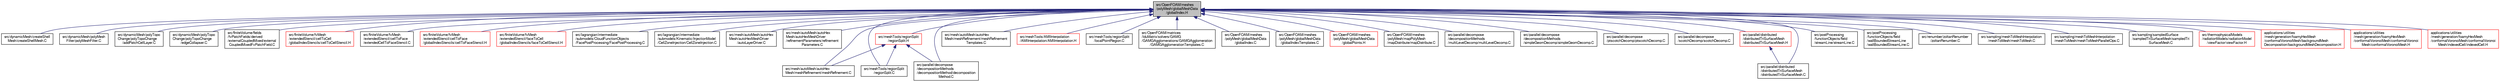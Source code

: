 digraph "src/OpenFOAM/meshes/polyMesh/globalMeshData/globalIndex.H"
{
  bgcolor="transparent";
  edge [fontname="FreeSans",fontsize="10",labelfontname="FreeSans",labelfontsize="10"];
  node [fontname="FreeSans",fontsize="10",shape=record];
  Node71 [label="src/OpenFOAM/meshes\l/polyMesh/globalMeshData\l/globalIndex.H",height=0.2,width=0.4,color="black", fillcolor="grey75", style="filled", fontcolor="black"];
  Node71 -> Node72 [dir="back",color="midnightblue",fontsize="10",style="solid",fontname="FreeSans"];
  Node72 [label="src/dynamicMesh/createShell\lMesh/createShellMesh.C",height=0.2,width=0.4,color="black",URL="$a00395.html"];
  Node71 -> Node73 [dir="back",color="midnightblue",fontsize="10",style="solid",fontname="FreeSans"];
  Node73 [label="src/dynamicMesh/polyMesh\lFilter/polyMeshFilter.C",height=0.2,width=0.4,color="black",URL="$a00656.html"];
  Node71 -> Node74 [dir="back",color="midnightblue",fontsize="10",style="solid",fontname="FreeSans"];
  Node74 [label="src/dynamicMesh/polyTopo\lChange/polyTopoChange\l/addPatchCellLayer.C",height=0.2,width=0.4,color="black",URL="$a00698.html"];
  Node71 -> Node75 [dir="back",color="midnightblue",fontsize="10",style="solid",fontname="FreeSans"];
  Node75 [label="src/dynamicMesh/polyTopo\lChange/polyTopoChange\l/edgeCollapser.C",height=0.2,width=0.4,color="black",URL="$a00716.html"];
  Node71 -> Node76 [dir="back",color="midnightblue",fontsize="10",style="solid",fontname="FreeSans"];
  Node76 [label="src/finiteVolume/fields\l/fvPatchFields/derived\l/externalCoupledMixed/external\lCoupledMixedFvPatchField.C",height=0.2,width=0.4,color="black",URL="$a01823.html"];
  Node71 -> Node77 [dir="back",color="midnightblue",fontsize="10",style="solid",fontname="FreeSans"];
  Node77 [label="src/finiteVolume/fvMesh\l/extendedStencil/cellToCell\l/globalIndexStencils/cellToCellStencil.H",height=0.2,width=0.4,color="red",URL="$a03350.html"];
  Node71 -> Node96 [dir="back",color="midnightblue",fontsize="10",style="solid",fontname="FreeSans"];
  Node96 [label="src/finiteVolume/fvMesh\l/extendedStencil/cellToFace\l/extendedCellToFaceStencil.C",height=0.2,width=0.4,color="black",URL="$a03383.html"];
  Node71 -> Node97 [dir="back",color="midnightblue",fontsize="10",style="solid",fontname="FreeSans"];
  Node97 [label="src/finiteVolume/fvMesh\l/extendedStencil/cellToFace\l/globalIndexStencils/cellToFaceStencil.H",height=0.2,width=0.4,color="red",URL="$a03416.html"];
  Node71 -> Node135 [dir="back",color="midnightblue",fontsize="10",style="solid",fontname="FreeSans"];
  Node135 [label="src/finiteVolume/fvMesh\l/extendedStencil/faceToCell\l/globalIndexStencils/faceToCellStencil.H",height=0.2,width=0.4,color="red",URL="$a03515.html"];
  Node71 -> Node142 [dir="back",color="midnightblue",fontsize="10",style="solid",fontname="FreeSans"];
  Node142 [label="src/lagrangian/intermediate\l/submodels/CloudFunctionObjects\l/FacePostProcessing/FacePostProcessing.C",height=0.2,width=0.4,color="black",URL="$a05555.html"];
  Node71 -> Node143 [dir="back",color="midnightblue",fontsize="10",style="solid",fontname="FreeSans"];
  Node143 [label="src/lagrangian/intermediate\l/submodels/Kinematic/InjectionModel\l/CellZoneInjection/CellZoneInjection.C",height=0.2,width=0.4,color="black",URL="$a05705.html"];
  Node71 -> Node144 [dir="back",color="midnightblue",fontsize="10",style="solid",fontname="FreeSans"];
  Node144 [label="src/mesh/autoMesh/autoHex\lMesh/autoHexMeshDriver\l/autoLayerDriver.C",height=0.2,width=0.4,color="black",URL="$a06833.html",tooltip="All to do with adding cell layers. "];
  Node71 -> Node145 [dir="back",color="midnightblue",fontsize="10",style="solid",fontname="FreeSans"];
  Node145 [label="src/mesh/autoMesh/autoHex\lMesh/autoHexMeshDriver\l/refinementParameters/refinement\lParameters.C",height=0.2,width=0.4,color="black",URL="$a06875.html"];
  Node71 -> Node146 [dir="back",color="midnightblue",fontsize="10",style="solid",fontname="FreeSans"];
  Node146 [label="src/mesh/autoMesh/autoHex\lMesh/meshRefinement/meshRefinement.C",height=0.2,width=0.4,color="black",URL="$a06917.html"];
  Node71 -> Node147 [dir="back",color="midnightblue",fontsize="10",style="solid",fontname="FreeSans"];
  Node147 [label="src/mesh/autoMesh/autoHex\lMesh/meshRefinement/meshRefinement\lTemplates.C",height=0.2,width=0.4,color="black",URL="$a06935.html"];
  Node71 -> Node148 [dir="back",color="midnightblue",fontsize="10",style="solid",fontname="FreeSans"];
  Node148 [label="src/meshTools/AMIInterpolation\l/AMIInterpolation/AMIInterpolation.H",height=0.2,width=0.4,color="red",URL="$a07241.html"];
  Node71 -> Node492 [dir="back",color="midnightblue",fontsize="10",style="solid",fontname="FreeSans"];
  Node492 [label="src/meshTools/regionSplit\l/localPointRegion.C",height=0.2,width=0.4,color="black",URL="$a07763.html"];
  Node71 -> Node493 [dir="back",color="midnightblue",fontsize="10",style="solid",fontname="FreeSans"];
  Node493 [label="src/meshTools/regionSplit\l/regionSplit.H",height=0.2,width=0.4,color="red",URL="$a07772.html"];
  Node493 -> Node146 [dir="back",color="midnightblue",fontsize="10",style="solid",fontname="FreeSans"];
  Node493 -> Node495 [dir="back",color="midnightblue",fontsize="10",style="solid",fontname="FreeSans"];
  Node495 [label="src/meshTools/regionSplit\l/regionSplit.C",height=0.2,width=0.4,color="black",URL="$a07769.html"];
  Node493 -> Node497 [dir="back",color="midnightblue",fontsize="10",style="solid",fontname="FreeSans"];
  Node497 [label="src/parallel/decompose\l/decompositionMethods\l/decompositionMethod/decomposition\lMethod.C",height=0.2,width=0.4,color="black",URL="$a12980.html"];
  Node71 -> Node495 [dir="back",color="midnightblue",fontsize="10",style="solid",fontname="FreeSans"];
  Node71 -> Node502 [dir="back",color="midnightblue",fontsize="10",style="solid",fontname="FreeSans"];
  Node502 [label="src/OpenFOAM/matrices\l/lduMatrix/solvers/GAMG\l/GAMGAgglomerations/GAMGAgglomeration\l/GAMGAgglomerationTemplates.C",height=0.2,width=0.4,color="black",URL="$a10835.html"];
  Node71 -> Node503 [dir="back",color="midnightblue",fontsize="10",style="solid",fontname="FreeSans"];
  Node503 [label="src/OpenFOAM/meshes\l/polyMesh/globalMeshData\l/globalIndex.C",height=0.2,width=0.4,color="black",URL="$a11519.html"];
  Node71 -> Node504 [dir="back",color="midnightblue",fontsize="10",style="solid",fontname="FreeSans"];
  Node504 [label="src/OpenFOAM/meshes\l/polyMesh/globalMeshData\l/globalIndexTemplates.C",height=0.2,width=0.4,color="black",URL="$a11528.html"];
  Node71 -> Node505 [dir="back",color="midnightblue",fontsize="10",style="solid",fontname="FreeSans"];
  Node505 [label="src/OpenFOAM/meshes\l/polyMesh/globalMeshData\l/globalPoints.H",height=0.2,width=0.4,color="red",URL="$a11543.html"];
  Node71 -> Node508 [dir="back",color="midnightblue",fontsize="10",style="solid",fontname="FreeSans"];
  Node508 [label="src/OpenFOAM/meshes\l/polyMesh/mapPolyMesh\l/mapDistribute/mapDistribute.C",height=0.2,width=0.4,color="black",URL="$a11573.html"];
  Node71 -> Node497 [dir="back",color="midnightblue",fontsize="10",style="solid",fontname="FreeSans"];
  Node71 -> Node509 [dir="back",color="midnightblue",fontsize="10",style="solid",fontname="FreeSans"];
  Node509 [label="src/parallel/decompose\l/decompositionMethods\l/multiLevelDecomp/multiLevelDecomp.C",height=0.2,width=0.4,color="black",URL="$a13010.html"];
  Node71 -> Node510 [dir="back",color="midnightblue",fontsize="10",style="solid",fontname="FreeSans"];
  Node510 [label="src/parallel/decompose\l/decompositionMethods\l/simpleGeomDecomp/simpleGeomDecomp.C",height=0.2,width=0.4,color="black",URL="$a13022.html"];
  Node71 -> Node511 [dir="back",color="midnightblue",fontsize="10",style="solid",fontname="FreeSans"];
  Node511 [label="src/parallel/decompose\l/ptscotchDecomp/ptscotchDecomp.C",height=0.2,width=0.4,color="black",URL="$a13040.html"];
  Node71 -> Node512 [dir="back",color="midnightblue",fontsize="10",style="solid",fontname="FreeSans"];
  Node512 [label="src/parallel/decompose\l/scotchDecomp/scotchDecomp.C",height=0.2,width=0.4,color="black",URL="$a13049.html"];
  Node71 -> Node513 [dir="back",color="midnightblue",fontsize="10",style="solid",fontname="FreeSans"];
  Node513 [label="src/parallel/distributed\l/distributedTriSurfaceMesh\l/distributedTriSurfaceMesh.H",height=0.2,width=0.4,color="red",URL="$a13058.html"];
  Node513 -> Node514 [dir="back",color="midnightblue",fontsize="10",style="solid",fontname="FreeSans"];
  Node514 [label="src/parallel/distributed\l/distributedTriSurfaceMesh\l/distributedTriSurfaceMesh.C",height=0.2,width=0.4,color="black",URL="$a13055.html"];
  Node71 -> Node514 [dir="back",color="midnightblue",fontsize="10",style="solid",fontname="FreeSans"];
  Node71 -> Node516 [dir="back",color="midnightblue",fontsize="10",style="solid",fontname="FreeSans"];
  Node516 [label="src/postProcessing\l/functionObjects/field\l/streamLine/streamLine.C",height=0.2,width=0.4,color="black",URL="$a13418.html"];
  Node71 -> Node517 [dir="back",color="midnightblue",fontsize="10",style="solid",fontname="FreeSans"];
  Node517 [label="src/postProcessing\l/functionObjects/field\l/wallBoundedStreamLine\l/wallBoundedStreamLine.C",height=0.2,width=0.4,color="black",URL="$a13469.html"];
  Node71 -> Node518 [dir="back",color="midnightblue",fontsize="10",style="solid",fontname="FreeSans"];
  Node518 [label="src/renumber/zoltanRenumber\l/zoltanRenumber.C",height=0.2,width=0.4,color="black",URL="$a14489.html"];
  Node71 -> Node485 [dir="back",color="midnightblue",fontsize="10",style="solid",fontname="FreeSans"];
  Node485 [label="src/sampling/meshToMeshInterpolation\l/meshToMesh/meshToMesh.C",height=0.2,width=0.4,color="black",URL="$a14552.html"];
  Node71 -> Node487 [dir="back",color="midnightblue",fontsize="10",style="solid",fontname="FreeSans"];
  Node487 [label="src/sampling/meshToMeshInterpolation\l/meshToMesh/meshToMeshParallelOps.C",height=0.2,width=0.4,color="black",URL="$a14561.html"];
  Node71 -> Node519 [dir="back",color="midnightblue",fontsize="10",style="solid",fontname="FreeSans"];
  Node519 [label="src/sampling/sampledSurface\l/sampledTriSurfaceMesh/sampledTri\lSurfaceMesh.C",height=0.2,width=0.4,color="black",URL="$a14804.html"];
  Node71 -> Node520 [dir="back",color="midnightblue",fontsize="10",style="solid",fontname="FreeSans"];
  Node520 [label="src/thermophysicalModels\l/radiationModels/radiationModel\l/viewFactor/viewFactor.H",height=0.2,width=0.4,color="red",URL="$a16013.html"];
  Node71 -> Node522 [dir="back",color="midnightblue",fontsize="10",style="solid",fontname="FreeSans"];
  Node522 [label="applications/utilities\l/mesh/generation/foamyHexMesh\l/conformalVoronoiMesh/backgroundMesh\lDecomposition/backgroundMeshDecomposition.H",height=0.2,width=0.4,color="red",URL="$a18035.html"];
  Node71 -> Node525 [dir="back",color="midnightblue",fontsize="10",style="solid",fontname="FreeSans"];
  Node525 [label="applications/utilities\l/mesh/generation/foamyHexMesh\l/conformalVoronoiMesh/conformalVoronoi\lMesh/conformalVoronoiMesh.H",height=0.2,width=0.4,color="red",URL="$a18179.html"];
  Node71 -> Node543 [dir="back",color="midnightblue",fontsize="10",style="solid",fontname="FreeSans"];
  Node543 [label="applications/utilities\l/mesh/generation/foamyHexMesh\l/conformalVoronoiMesh/conformalVoronoi\lMesh/indexedCell/indexedCell.H",height=0.2,width=0.4,color="red",URL="$a18224.html"];
}
